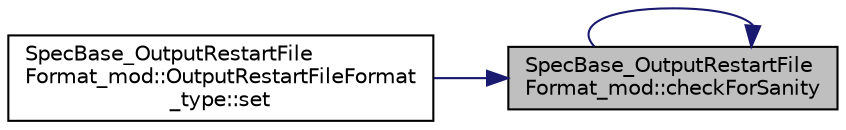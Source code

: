 digraph "SpecBase_OutputRestartFileFormat_mod::checkForSanity"
{
 // LATEX_PDF_SIZE
  edge [fontname="Helvetica",fontsize="10",labelfontname="Helvetica",labelfontsize="10"];
  node [fontname="Helvetica",fontsize="10",shape=record];
  rankdir="RL";
  Node1 [label="SpecBase_OutputRestartFile\lFormat_mod::checkForSanity",height=0.2,width=0.4,color="black", fillcolor="grey75", style="filled", fontcolor="black",tooltip=" "];
  Node1 -> Node1 [dir="back",color="midnightblue",fontsize="10",style="solid",fontname="Helvetica"];
  Node1 -> Node2 [dir="back",color="midnightblue",fontsize="10",style="solid",fontname="Helvetica"];
  Node2 [label="SpecBase_OutputRestartFile\lFormat_mod::OutputRestartFileFormat\l_type::set",height=0.2,width=0.4,color="black", fillcolor="white", style="filled",URL="$structSpecBase__OutputRestartFileFormat__mod_1_1OutputRestartFileFormat__type.html#a5cfe1bcdf68c1764c3879910fa48e748",tooltip=" "];
}
